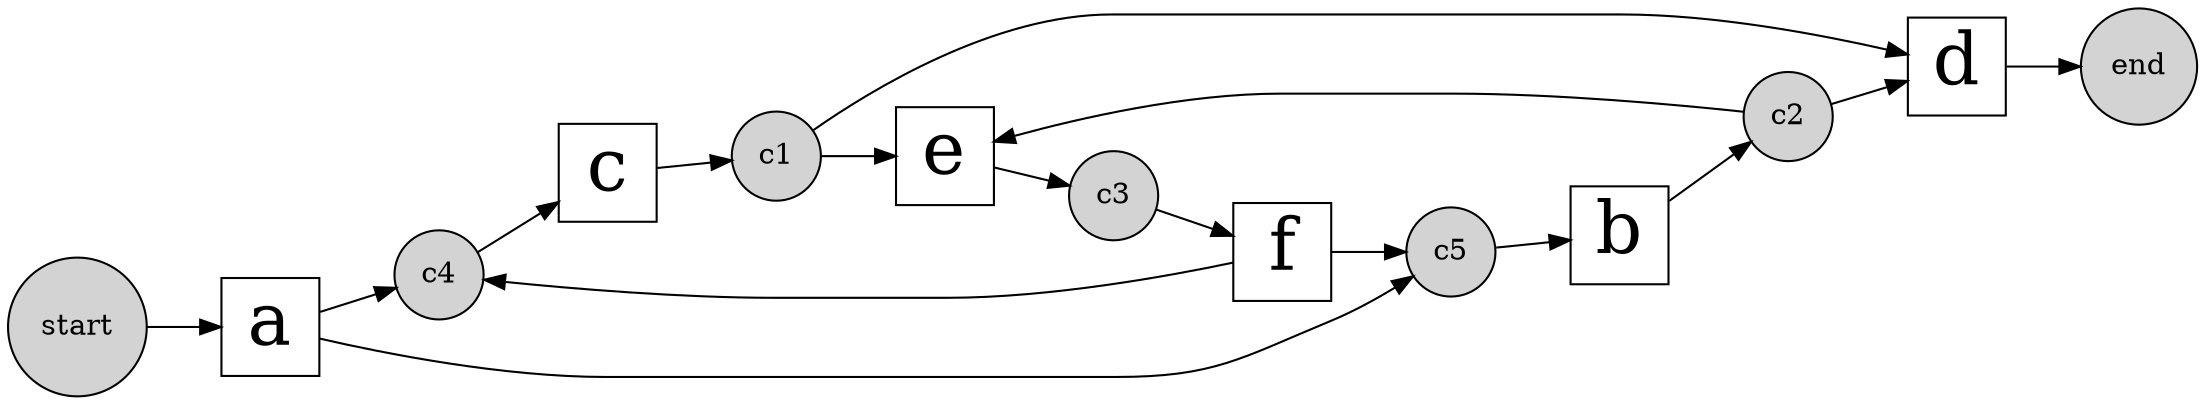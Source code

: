 digraph G 
{
 graph [rankdir = "LR"]
 {
 node [shape=circle style=filled]
 start
 end
 c1
 c2
 c3
 c4
 c5
 }
 {
 node [shape=square fontsize=35]
f
c
b
d
e
a
 }
start -> a
c -> c1
c1 -> {d e}
b -> c2
c2 -> {d e}
e -> c3
c3 -> f
{f a} -> c4
c4 -> c
{f a} -> c5
c5 -> b
d -> end 
}
